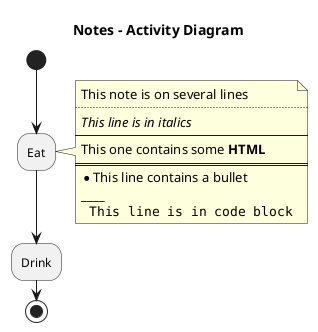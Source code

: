 @startuml Notes

title Notes - Activity Diagram 


start

:Eat;

note right
  This note is on several lines
  ....
  //This line is in italics//
  ----
  This one contains some <b>HTML</b>
  ====
  * This line contains a bullet
  ____
  "" This line is in code block""
end note

:Drink;

stop

@enduml